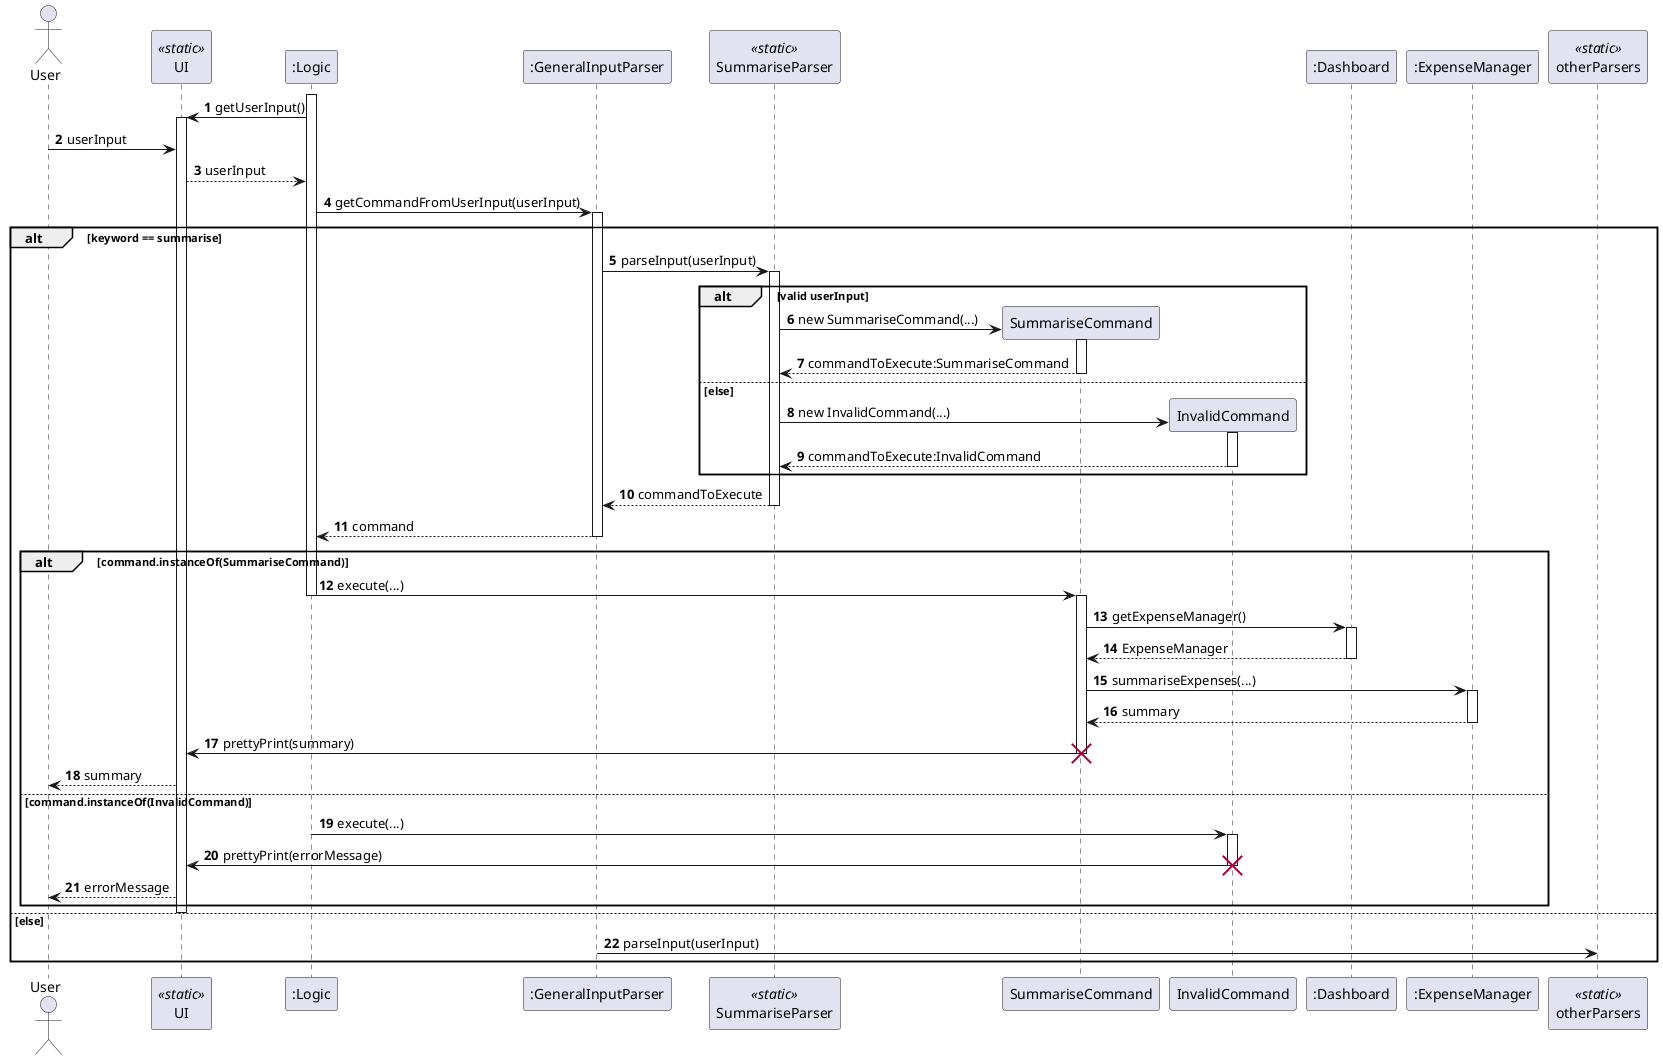 @startuml
'https://plantuml.com/sequence-diagram

autonumber
actor User
participant UI << static >>
participant ":Logic" as Logic
activate Logic
participant ":GeneralInputParser" as GeneralInputParser
participant SummariseParser << static >>

participant InvalidCommand order 29
participant ":Dashboard" as Dashboard order 30
participant ":ExpenseManager" as ExpenseManager order 31
participant otherParsers <<static>> order 32
Logic -> UI ++ : getUserInput()

User -> UI : userInput
UI --> Logic : userInput

Logic -> GeneralInputParser ++ : getCommandFromUserInput(userInput)
alt keyword == summarise
    GeneralInputParser -> SummariseParser ++ : parseInput(userInput)
    alt valid userInput
        SummariseParser -> SummariseCommand ** : new SummariseCommand(...)
        activate SummariseCommand
        SummariseCommand --> SummariseParser --: commandToExecute:SummariseCommand
    else else
        SummariseParser -> InvalidCommand ** : new InvalidCommand(...)
        activate InvalidCommand
        InvalidCommand --> SummariseParser -- : commandToExecute:InvalidCommand
    end

    SummariseParser --> GeneralInputParser -- : commandToExecute
    GeneralInputParser --> Logic -- : command

    alt command.instanceOf(SummariseCommand)
        Logic -> SummariseCommand -- : execute(...)
        activate SummariseCommand
        SummariseCommand -> Dashboard ++ : getExpenseManager()
        Dashboard --> SummariseCommand -- : ExpenseManager
        SummariseCommand -> ExpenseManager ++ : summariseExpenses(...)
        ExpenseManager --> SummariseCommand -- : summary
        SummariseCommand -> UI -- : prettyPrint(summary)
        destroy SummariseCommand
        UI --> User : summary
    else command.instanceOf(InvalidCommand)
        Logic -> InvalidCommand -- : execute(...)
        activate InvalidCommand
        InvalidCommand -> UI -- : prettyPrint(errorMessage)
        destroy InvalidCommand
        UI --> User : errorMessage
    end
    deactivate UI
else else
    GeneralInputParser -> otherParsers : parseInput(userInput)
end





@enduml